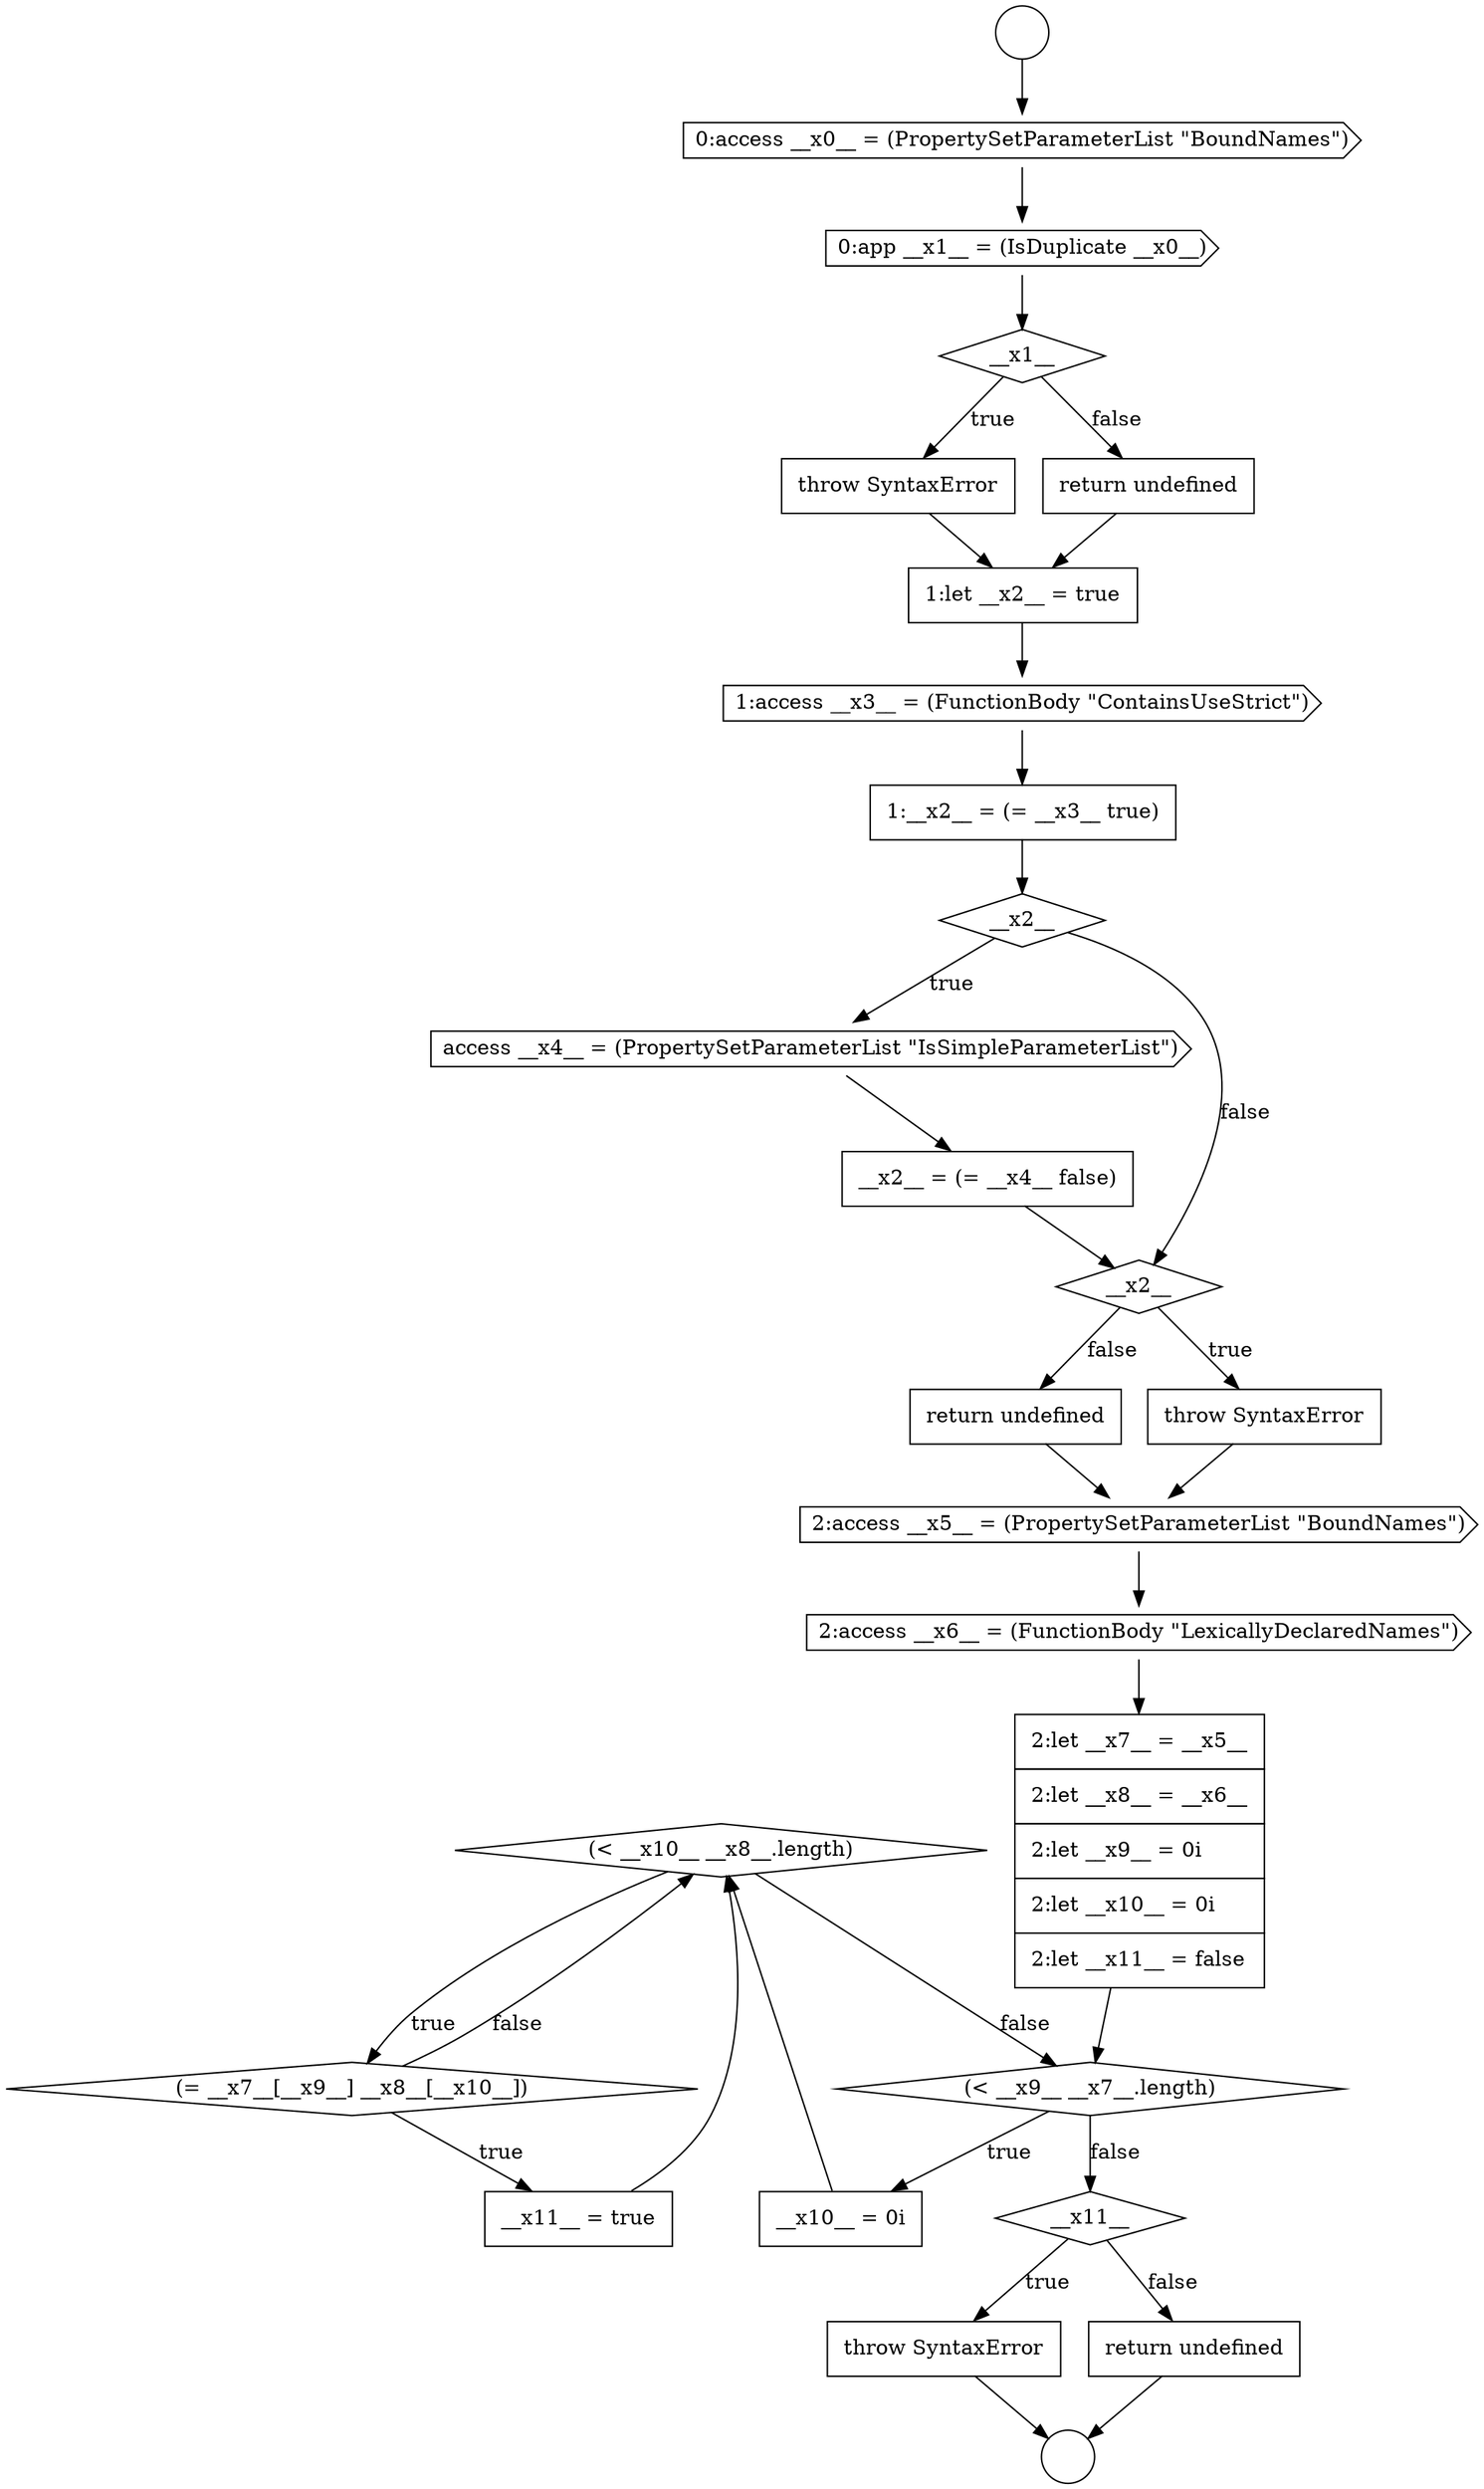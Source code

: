digraph {
  node19704 [shape=diamond, label=<<font color="black">(&lt; __x10__ __x8__.length)</font>> color="black" fillcolor="white" style=filled]
  node19687 [shape=diamond, label=<<font color="black">__x1__</font>> color="black" fillcolor="white" style=filled]
  node19685 [shape=cds, label=<<font color="black">0:access __x0__ = (PropertySetParameterList &quot;BoundNames&quot;)</font>> color="black" fillcolor="white" style=filled]
  node19693 [shape=diamond, label=<<font color="black">__x2__</font>> color="black" fillcolor="white" style=filled]
  node19700 [shape=cds, label=<<font color="black">2:access __x6__ = (FunctionBody &quot;LexicallyDeclaredNames&quot;)</font>> color="black" fillcolor="white" style=filled]
  node19690 [shape=none, margin=0, label=<<font color="black">
    <table border="0" cellborder="1" cellspacing="0" cellpadding="10">
      <tr><td align="left">1:let __x2__ = true</td></tr>
    </table>
  </font>> color="black" fillcolor="white" style=filled]
  node19703 [shape=none, margin=0, label=<<font color="black">
    <table border="0" cellborder="1" cellspacing="0" cellpadding="10">
      <tr><td align="left">__x10__ = 0i</td></tr>
    </table>
  </font>> color="black" fillcolor="white" style=filled]
  node19707 [shape=diamond, label=<<font color="black">__x11__</font>> color="black" fillcolor="white" style=filled]
  node19699 [shape=cds, label=<<font color="black">2:access __x5__ = (PropertySetParameterList &quot;BoundNames&quot;)</font>> color="black" fillcolor="white" style=filled]
  node19702 [shape=diamond, label=<<font color="black">(&lt; __x9__ __x7__.length)</font>> color="black" fillcolor="white" style=filled]
  node19698 [shape=none, margin=0, label=<<font color="black">
    <table border="0" cellborder="1" cellspacing="0" cellpadding="10">
      <tr><td align="left">return undefined</td></tr>
    </table>
  </font>> color="black" fillcolor="white" style=filled]
  node19691 [shape=cds, label=<<font color="black">1:access __x3__ = (FunctionBody &quot;ContainsUseStrict&quot;)</font>> color="black" fillcolor="white" style=filled]
  node19683 [shape=circle label=" " color="black" fillcolor="white" style=filled]
  node19695 [shape=none, margin=0, label=<<font color="black">
    <table border="0" cellborder="1" cellspacing="0" cellpadding="10">
      <tr><td align="left">__x2__ = (= __x4__ false)</td></tr>
    </table>
  </font>> color="black" fillcolor="white" style=filled]
  node19705 [shape=diamond, label=<<font color="black">(= __x7__[__x9__] __x8__[__x10__])</font>> color="black" fillcolor="white" style=filled]
  node19684 [shape=circle label=" " color="black" fillcolor="white" style=filled]
  node19694 [shape=cds, label=<<font color="black">access __x4__ = (PropertySetParameterList &quot;IsSimpleParameterList&quot;)</font>> color="black" fillcolor="white" style=filled]
  node19708 [shape=none, margin=0, label=<<font color="black">
    <table border="0" cellborder="1" cellspacing="0" cellpadding="10">
      <tr><td align="left">throw SyntaxError</td></tr>
    </table>
  </font>> color="black" fillcolor="white" style=filled]
  node19701 [shape=none, margin=0, label=<<font color="black">
    <table border="0" cellborder="1" cellspacing="0" cellpadding="10">
      <tr><td align="left">2:let __x7__ = __x5__</td></tr>
      <tr><td align="left">2:let __x8__ = __x6__</td></tr>
      <tr><td align="left">2:let __x9__ = 0i</td></tr>
      <tr><td align="left">2:let __x10__ = 0i</td></tr>
      <tr><td align="left">2:let __x11__ = false</td></tr>
    </table>
  </font>> color="black" fillcolor="white" style=filled]
  node19688 [shape=none, margin=0, label=<<font color="black">
    <table border="0" cellborder="1" cellspacing="0" cellpadding="10">
      <tr><td align="left">throw SyntaxError</td></tr>
    </table>
  </font>> color="black" fillcolor="white" style=filled]
  node19692 [shape=none, margin=0, label=<<font color="black">
    <table border="0" cellborder="1" cellspacing="0" cellpadding="10">
      <tr><td align="left">1:__x2__ = (= __x3__ true)</td></tr>
    </table>
  </font>> color="black" fillcolor="white" style=filled]
  node19686 [shape=cds, label=<<font color="black">0:app __x1__ = (IsDuplicate __x0__)</font>> color="black" fillcolor="white" style=filled]
  node19697 [shape=none, margin=0, label=<<font color="black">
    <table border="0" cellborder="1" cellspacing="0" cellpadding="10">
      <tr><td align="left">throw SyntaxError</td></tr>
    </table>
  </font>> color="black" fillcolor="white" style=filled]
  node19709 [shape=none, margin=0, label=<<font color="black">
    <table border="0" cellborder="1" cellspacing="0" cellpadding="10">
      <tr><td align="left">return undefined</td></tr>
    </table>
  </font>> color="black" fillcolor="white" style=filled]
  node19696 [shape=diamond, label=<<font color="black">__x2__</font>> color="black" fillcolor="white" style=filled]
  node19706 [shape=none, margin=0, label=<<font color="black">
    <table border="0" cellborder="1" cellspacing="0" cellpadding="10">
      <tr><td align="left">__x11__ = true</td></tr>
    </table>
  </font>> color="black" fillcolor="white" style=filled]
  node19689 [shape=none, margin=0, label=<<font color="black">
    <table border="0" cellborder="1" cellspacing="0" cellpadding="10">
      <tr><td align="left">return undefined</td></tr>
    </table>
  </font>> color="black" fillcolor="white" style=filled]
  node19705 -> node19706 [label=<<font color="black">true</font>> color="black"]
  node19705 -> node19704 [label=<<font color="black">false</font>> color="black"]
  node19706 -> node19704 [ color="black"]
  node19703 -> node19704 [ color="black"]
  node19700 -> node19701 [ color="black"]
  node19691 -> node19692 [ color="black"]
  node19702 -> node19703 [label=<<font color="black">true</font>> color="black"]
  node19702 -> node19707 [label=<<font color="black">false</font>> color="black"]
  node19687 -> node19688 [label=<<font color="black">true</font>> color="black"]
  node19687 -> node19689 [label=<<font color="black">false</font>> color="black"]
  node19699 -> node19700 [ color="black"]
  node19688 -> node19690 [ color="black"]
  node19701 -> node19702 [ color="black"]
  node19690 -> node19691 [ color="black"]
  node19704 -> node19705 [label=<<font color="black">true</font>> color="black"]
  node19704 -> node19702 [label=<<font color="black">false</font>> color="black"]
  node19695 -> node19696 [ color="black"]
  node19707 -> node19708 [label=<<font color="black">true</font>> color="black"]
  node19707 -> node19709 [label=<<font color="black">false</font>> color="black"]
  node19696 -> node19697 [label=<<font color="black">true</font>> color="black"]
  node19696 -> node19698 [label=<<font color="black">false</font>> color="black"]
  node19708 -> node19684 [ color="black"]
  node19692 -> node19693 [ color="black"]
  node19693 -> node19694 [label=<<font color="black">true</font>> color="black"]
  node19693 -> node19696 [label=<<font color="black">false</font>> color="black"]
  node19698 -> node19699 [ color="black"]
  node19697 -> node19699 [ color="black"]
  node19685 -> node19686 [ color="black"]
  node19683 -> node19685 [ color="black"]
  node19689 -> node19690 [ color="black"]
  node19686 -> node19687 [ color="black"]
  node19709 -> node19684 [ color="black"]
  node19694 -> node19695 [ color="black"]
}

